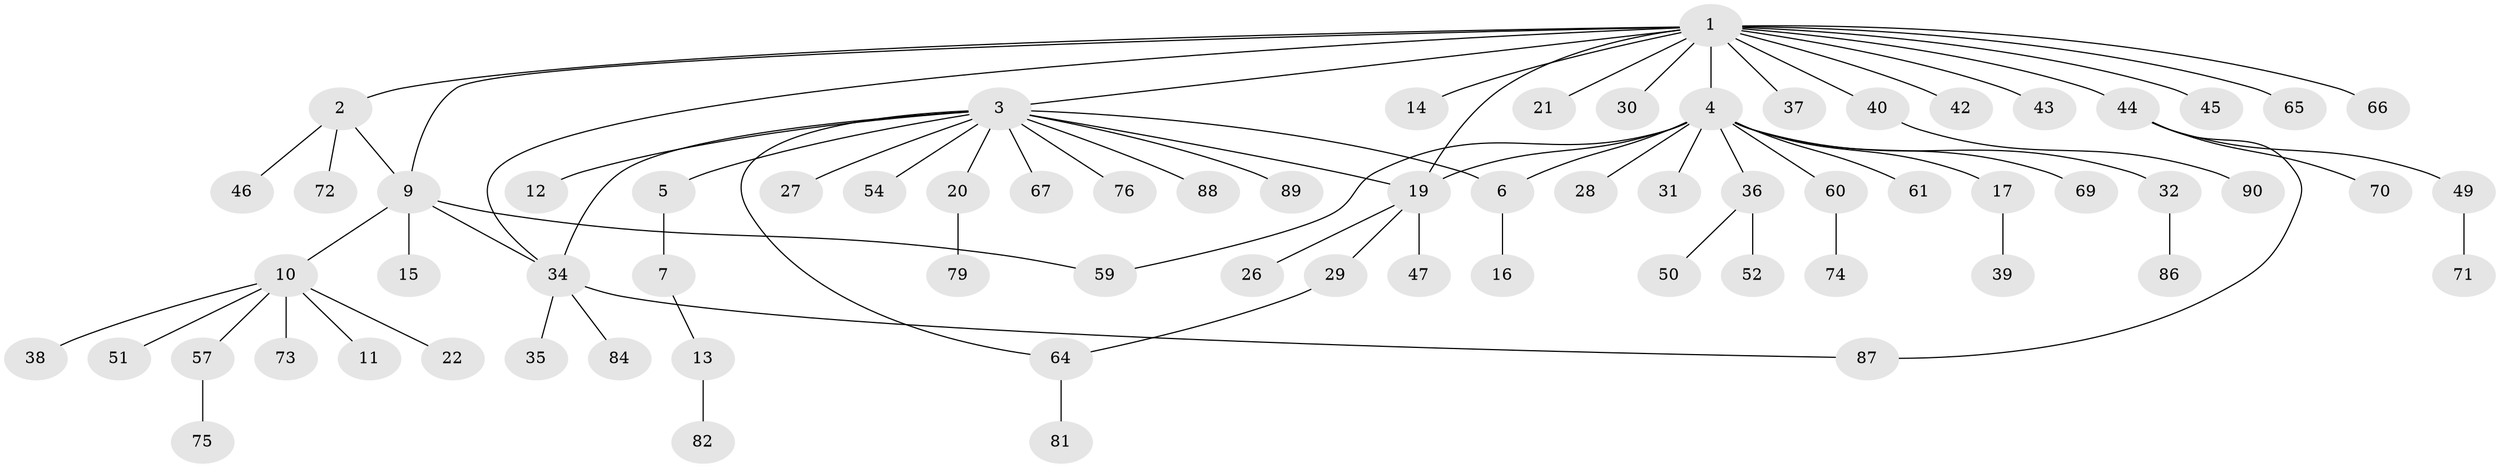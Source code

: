 // original degree distribution, {18: 0.010752688172043012, 5: 0.03225806451612903, 15: 0.010752688172043012, 12: 0.010752688172043012, 2: 0.20430107526881722, 3: 0.06451612903225806, 6: 0.010752688172043012, 8: 0.010752688172043012, 1: 0.6129032258064516, 7: 0.010752688172043012, 4: 0.021505376344086023}
// Generated by graph-tools (version 1.1) at 2025/41/03/06/25 10:41:45]
// undirected, 70 vertices, 78 edges
graph export_dot {
graph [start="1"]
  node [color=gray90,style=filled];
  1 [super="+83"];
  2 [super="+77"];
  3 [super="+18"];
  4 [super="+8"];
  5;
  6 [super="+33"];
  7 [super="+92"];
  9 [super="+68"];
  10 [super="+91"];
  11 [super="+58"];
  12;
  13;
  14 [super="+24"];
  15;
  16;
  17;
  19 [super="+25"];
  20;
  21 [super="+78"];
  22 [super="+23"];
  26;
  27;
  28;
  29 [super="+41"];
  30;
  31;
  32 [super="+48"];
  34 [super="+93"];
  35;
  36 [super="+53"];
  37;
  38;
  39 [super="+56"];
  40;
  42;
  43;
  44 [super="+55"];
  45;
  46;
  47;
  49 [super="+63"];
  50;
  51;
  52;
  54;
  57;
  59 [super="+62"];
  60;
  61;
  64 [super="+85"];
  65;
  66;
  67;
  69;
  70;
  71;
  72;
  73;
  74;
  75;
  76;
  79 [super="+80"];
  81;
  82;
  84;
  86;
  87;
  88;
  89;
  90;
  1 -- 2;
  1 -- 3;
  1 -- 4;
  1 -- 9;
  1 -- 14;
  1 -- 21;
  1 -- 30;
  1 -- 34;
  1 -- 37;
  1 -- 40;
  1 -- 42;
  1 -- 43;
  1 -- 44;
  1 -- 45;
  1 -- 65;
  1 -- 66;
  1 -- 19;
  2 -- 46;
  2 -- 72;
  2 -- 9;
  3 -- 5;
  3 -- 6;
  3 -- 12;
  3 -- 19;
  3 -- 20;
  3 -- 27;
  3 -- 34;
  3 -- 54;
  3 -- 64;
  3 -- 67;
  3 -- 76;
  3 -- 88;
  3 -- 89;
  4 -- 17;
  4 -- 28;
  4 -- 31;
  4 -- 32;
  4 -- 36;
  4 -- 60;
  4 -- 61;
  4 -- 69;
  4 -- 19;
  4 -- 6;
  4 -- 59;
  5 -- 7;
  6 -- 16;
  7 -- 13;
  9 -- 10;
  9 -- 15;
  9 -- 34;
  9 -- 59;
  10 -- 11;
  10 -- 22;
  10 -- 38;
  10 -- 51;
  10 -- 57;
  10 -- 73;
  13 -- 82;
  17 -- 39;
  19 -- 26;
  19 -- 29;
  19 -- 47;
  20 -- 79;
  29 -- 64;
  32 -- 86;
  34 -- 35;
  34 -- 84;
  34 -- 87;
  36 -- 50;
  36 -- 52;
  40 -- 90;
  44 -- 49;
  44 -- 70;
  44 -- 87;
  49 -- 71;
  57 -- 75;
  60 -- 74;
  64 -- 81;
}

